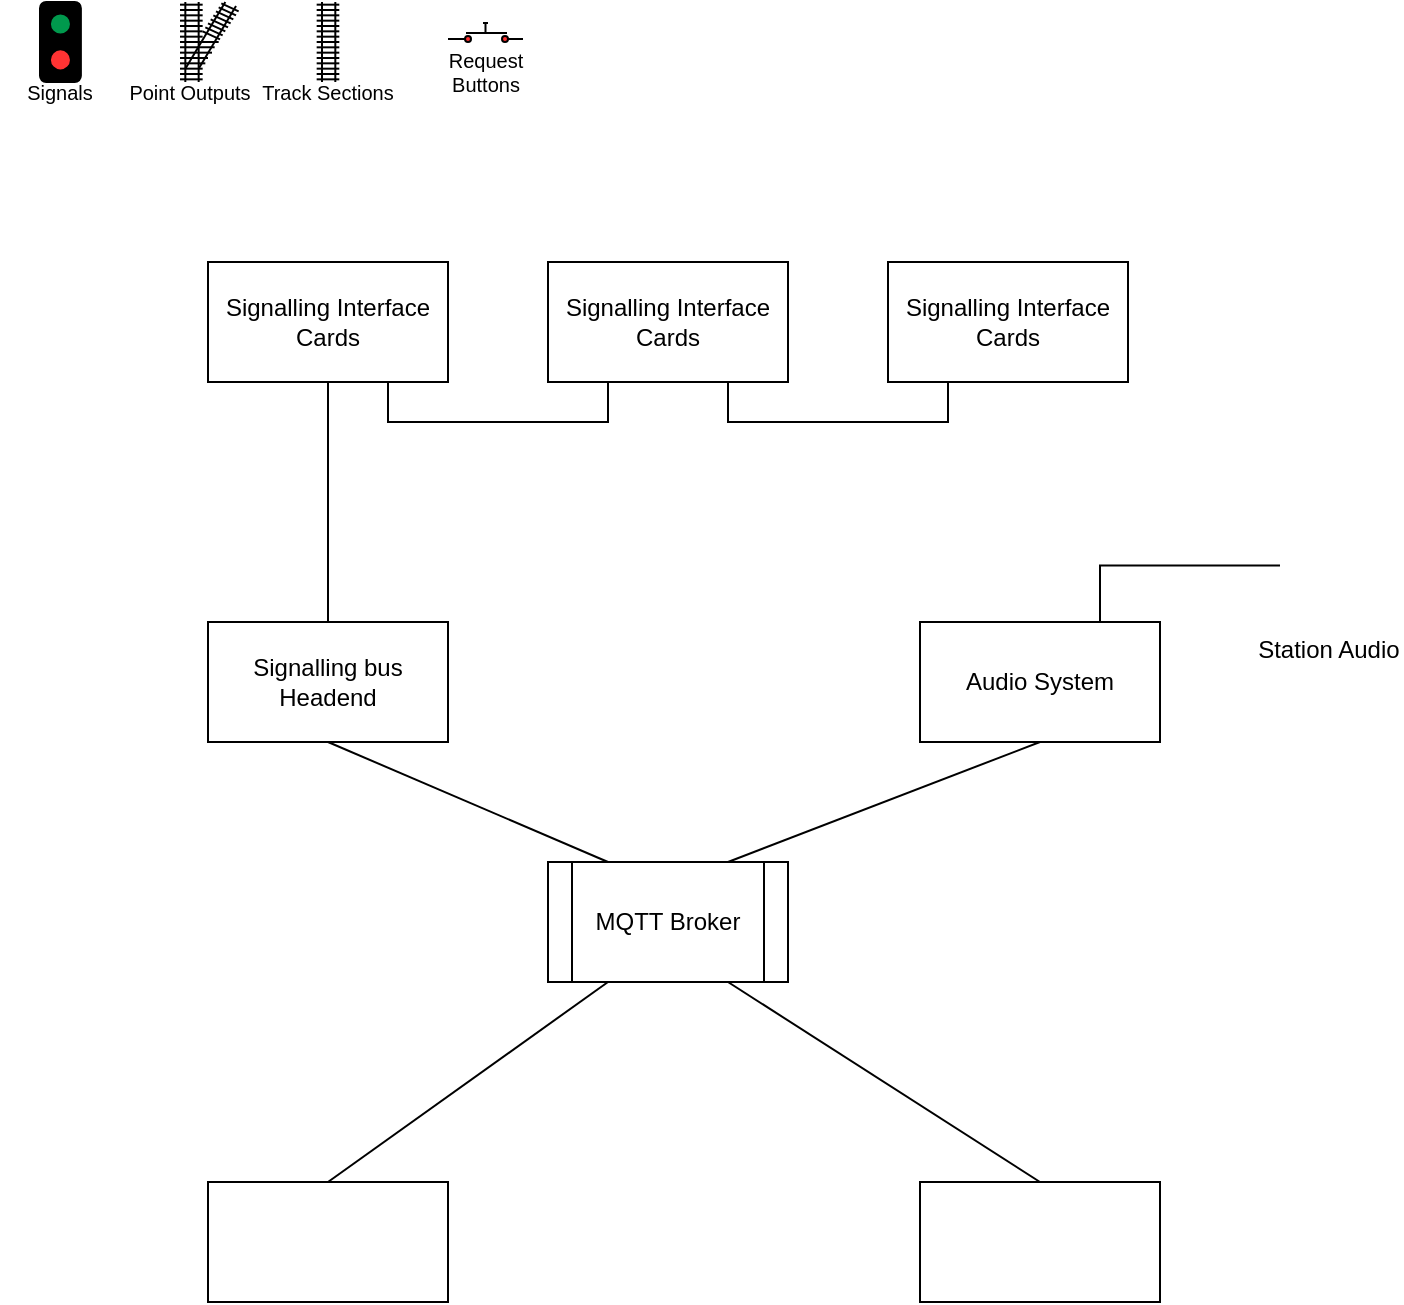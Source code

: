 <mxfile compressed="false" version="15.4.0" type="device">
  <diagram id="u0NoNDAZtLJZVaC8B9Zt" name="Page-1">
    <mxGraphModel dx="569" dy="329" grid="1" gridSize="10" guides="1" tooltips="1" connect="1" arrows="1" fold="1" page="1" pageScale="1" pageWidth="827" pageHeight="1169" math="0" shadow="0">
      <root>
        <mxCell id="0" />
        <mxCell id="1" parent="0" />
        <mxCell id="zQPiYZQCbx5LCkcMq4u2-5" style="edgeStyle=orthogonalEdgeStyle;rounded=0;orthogonalLoop=1;jettySize=auto;html=1;exitX=0.5;exitY=1;exitDx=0;exitDy=0;entryX=0.5;entryY=0;entryDx=0;entryDy=0;endArrow=none;endFill=0;" edge="1" parent="1" source="zQPiYZQCbx5LCkcMq4u2-1" target="zQPiYZQCbx5LCkcMq4u2-4">
          <mxGeometry relative="1" as="geometry" />
        </mxCell>
        <mxCell id="zQPiYZQCbx5LCkcMq4u2-8" style="edgeStyle=orthogonalEdgeStyle;rounded=0;orthogonalLoop=1;jettySize=auto;html=1;exitX=0.75;exitY=1;exitDx=0;exitDy=0;entryX=0.25;entryY=1;entryDx=0;entryDy=0;endArrow=none;endFill=0;" edge="1" parent="1" source="zQPiYZQCbx5LCkcMq4u2-1" target="zQPiYZQCbx5LCkcMq4u2-2">
          <mxGeometry relative="1" as="geometry" />
        </mxCell>
        <mxCell id="zQPiYZQCbx5LCkcMq4u2-1" value="Signalling Interface&lt;br&gt;Cards" style="rounded=0;whiteSpace=wrap;html=1;" vertex="1" parent="1">
          <mxGeometry x="184" y="170" width="120" height="60" as="geometry" />
        </mxCell>
        <mxCell id="zQPiYZQCbx5LCkcMq4u2-9" style="edgeStyle=orthogonalEdgeStyle;rounded=0;orthogonalLoop=1;jettySize=auto;html=1;exitX=0.75;exitY=1;exitDx=0;exitDy=0;entryX=0.25;entryY=1;entryDx=0;entryDy=0;endArrow=none;endFill=0;" edge="1" parent="1" source="zQPiYZQCbx5LCkcMq4u2-2" target="zQPiYZQCbx5LCkcMq4u2-3">
          <mxGeometry relative="1" as="geometry" />
        </mxCell>
        <mxCell id="zQPiYZQCbx5LCkcMq4u2-2" value="Signalling Interface&lt;br&gt;Cards" style="rounded=0;whiteSpace=wrap;html=1;" vertex="1" parent="1">
          <mxGeometry x="354" y="170" width="120" height="60" as="geometry" />
        </mxCell>
        <mxCell id="zQPiYZQCbx5LCkcMq4u2-3" value="Signalling Interface&lt;br&gt;Cards" style="rounded=0;whiteSpace=wrap;html=1;" vertex="1" parent="1">
          <mxGeometry x="524" y="170" width="120" height="60" as="geometry" />
        </mxCell>
        <mxCell id="zQPiYZQCbx5LCkcMq4u2-4" value="Signalling bus&lt;br&gt;Headend" style="rounded=0;whiteSpace=wrap;html=1;" vertex="1" parent="1">
          <mxGeometry x="184" y="350" width="120" height="60" as="geometry" />
        </mxCell>
        <mxCell id="zQPiYZQCbx5LCkcMq4u2-10" value="" style="rounded=0;whiteSpace=wrap;html=1;" vertex="1" parent="1">
          <mxGeometry x="184" y="630" width="120" height="60" as="geometry" />
        </mxCell>
        <mxCell id="zQPiYZQCbx5LCkcMq4u2-14" style="rounded=0;orthogonalLoop=1;jettySize=auto;html=1;exitX=0.25;exitY=1;exitDx=0;exitDy=0;entryX=0.5;entryY=0;entryDx=0;entryDy=0;endArrow=none;endFill=0;" edge="1" parent="1" source="zQPiYZQCbx5LCkcMq4u2-12" target="zQPiYZQCbx5LCkcMq4u2-10">
          <mxGeometry relative="1" as="geometry" />
        </mxCell>
        <mxCell id="zQPiYZQCbx5LCkcMq4u2-15" style="rounded=0;orthogonalLoop=1;jettySize=auto;html=1;exitX=0.25;exitY=0;exitDx=0;exitDy=0;entryX=0.5;entryY=1;entryDx=0;entryDy=0;endArrow=none;endFill=0;" edge="1" parent="1" source="zQPiYZQCbx5LCkcMq4u2-12" target="zQPiYZQCbx5LCkcMq4u2-4">
          <mxGeometry relative="1" as="geometry" />
        </mxCell>
        <mxCell id="zQPiYZQCbx5LCkcMq4u2-16" style="rounded=0;orthogonalLoop=1;jettySize=auto;html=1;exitX=0.75;exitY=1;exitDx=0;exitDy=0;entryX=0.5;entryY=0;entryDx=0;entryDy=0;endArrow=none;endFill=0;" edge="1" parent="1" source="zQPiYZQCbx5LCkcMq4u2-12" target="zQPiYZQCbx5LCkcMq4u2-13">
          <mxGeometry relative="1" as="geometry" />
        </mxCell>
        <mxCell id="zQPiYZQCbx5LCkcMq4u2-18" style="rounded=0;orthogonalLoop=1;jettySize=auto;html=1;exitX=0.75;exitY=0;exitDx=0;exitDy=0;entryX=0.5;entryY=1;entryDx=0;entryDy=0;endArrow=none;endFill=0;" edge="1" parent="1" source="zQPiYZQCbx5LCkcMq4u2-12" target="zQPiYZQCbx5LCkcMq4u2-17">
          <mxGeometry relative="1" as="geometry" />
        </mxCell>
        <mxCell id="zQPiYZQCbx5LCkcMq4u2-12" value="MQTT Broker" style="shape=process;whiteSpace=wrap;html=1;backgroundOutline=1;" vertex="1" parent="1">
          <mxGeometry x="354" y="470" width="120" height="60" as="geometry" />
        </mxCell>
        <mxCell id="zQPiYZQCbx5LCkcMq4u2-13" value="" style="rounded=0;whiteSpace=wrap;html=1;" vertex="1" parent="1">
          <mxGeometry x="540" y="630" width="120" height="60" as="geometry" />
        </mxCell>
        <mxCell id="zQPiYZQCbx5LCkcMq4u2-21" style="edgeStyle=orthogonalEdgeStyle;rounded=0;orthogonalLoop=1;jettySize=auto;html=1;exitX=0.75;exitY=0;exitDx=0;exitDy=0;entryX=0;entryY=0.5;entryDx=0;entryDy=0;endArrow=none;endFill=0;" edge="1" parent="1" source="zQPiYZQCbx5LCkcMq4u2-17" target="zQPiYZQCbx5LCkcMq4u2-20">
          <mxGeometry relative="1" as="geometry" />
        </mxCell>
        <mxCell id="zQPiYZQCbx5LCkcMq4u2-17" value="Audio System" style="rounded=0;whiteSpace=wrap;html=1;" vertex="1" parent="1">
          <mxGeometry x="540" y="350" width="120" height="60" as="geometry" />
        </mxCell>
        <mxCell id="zQPiYZQCbx5LCkcMq4u2-20" value="Station Audio" style="shape=image;verticalLabelPosition=bottom;labelBackgroundColor=#ffffff;verticalAlign=top;aspect=fixed;imageAspect=0;image=https://www.goodfreephotos.com/albums/vector-images/speaker-icon-vector-art.png;" vertex="1" parent="1">
          <mxGeometry x="720" y="293.62" width="48.88" height="56.38" as="geometry" />
        </mxCell>
        <mxCell id="zQPiYZQCbx5LCkcMq4u2-25" value="" style="group" vertex="1" connectable="0" parent="1">
          <mxGeometry x="100" y="40" width="20.44" height="40" as="geometry" />
        </mxCell>
        <mxCell id="zQPiYZQCbx5LCkcMq4u2-22" value="" style="rounded=1;whiteSpace=wrap;html=1;fillColor=#000000;" vertex="1" parent="zQPiYZQCbx5LCkcMq4u2-25">
          <mxGeometry width="20.44" height="40" as="geometry" />
        </mxCell>
        <mxCell id="zQPiYZQCbx5LCkcMq4u2-23" value="" style="ellipse;whiteSpace=wrap;html=1;aspect=fixed;fillColor=#00994D;" vertex="1" parent="zQPiYZQCbx5LCkcMq4u2-25">
          <mxGeometry x="4.959" y="5.789" width="10.524" height="10.524" as="geometry" />
        </mxCell>
        <mxCell id="zQPiYZQCbx5LCkcMq4u2-24" value="" style="ellipse;whiteSpace=wrap;html=1;aspect=fixed;fillColor=#FF3333;" vertex="1" parent="zQPiYZQCbx5LCkcMq4u2-25">
          <mxGeometry x="4.959" y="23.684" width="10.524" height="10.524" as="geometry" />
        </mxCell>
        <mxCell id="zQPiYZQCbx5LCkcMq4u2-69" value="" style="group" vertex="1" connectable="0" parent="1">
          <mxGeometry x="170.0" y="40" width="29.33" height="40" as="geometry" />
        </mxCell>
        <mxCell id="zQPiYZQCbx5LCkcMq4u2-33" value="" style="endArrow=none;html=1;rounded=1;strokeColor=default;" edge="1" parent="zQPiYZQCbx5LCkcMq4u2-69">
          <mxGeometry width="50" height="50" relative="1" as="geometry">
            <mxPoint x="2.666" y="40" as="sourcePoint" />
            <mxPoint x="2.666" as="targetPoint" />
          </mxGeometry>
        </mxCell>
        <mxCell id="zQPiYZQCbx5LCkcMq4u2-34" value="" style="endArrow=none;html=1;rounded=1;strokeColor=default;" edge="1" parent="zQPiYZQCbx5LCkcMq4u2-69">
          <mxGeometry width="50" height="50" relative="1" as="geometry">
            <mxPoint x="9.332" y="40" as="sourcePoint" />
            <mxPoint x="9.332" as="targetPoint" />
          </mxGeometry>
        </mxCell>
        <mxCell id="zQPiYZQCbx5LCkcMq4u2-35" value="" style="endArrow=none;html=1;rounded=1;strokeColor=default;" edge="1" parent="zQPiYZQCbx5LCkcMq4u2-69">
          <mxGeometry width="50" height="50" relative="1" as="geometry">
            <mxPoint x="9.332" y="33.333" as="sourcePoint" />
            <mxPoint x="27.997" y="2" as="targetPoint" />
          </mxGeometry>
        </mxCell>
        <mxCell id="zQPiYZQCbx5LCkcMq4u2-36" value="" style="endArrow=none;html=1;rounded=1;strokeColor=default;" edge="1" parent="zQPiYZQCbx5LCkcMq4u2-69">
          <mxGeometry width="50" height="50" relative="1" as="geometry">
            <mxPoint x="2.666" y="33.333" as="sourcePoint" />
            <mxPoint x="22.664" as="targetPoint" />
          </mxGeometry>
        </mxCell>
        <mxCell id="zQPiYZQCbx5LCkcMq4u2-37" value="" style="endArrow=none;html=1;rounded=1;strokeColor=default;" edge="1" parent="zQPiYZQCbx5LCkcMq4u2-69">
          <mxGeometry width="50" height="50" relative="1" as="geometry">
            <mxPoint y="38.667" as="sourcePoint" />
            <mxPoint x="11.332" y="38.667" as="targetPoint" />
          </mxGeometry>
        </mxCell>
        <mxCell id="zQPiYZQCbx5LCkcMq4u2-38" value="" style="endArrow=none;html=1;rounded=1;strokeColor=default;" edge="1" parent="zQPiYZQCbx5LCkcMq4u2-69">
          <mxGeometry width="50" height="50" relative="1" as="geometry">
            <mxPoint y="36" as="sourcePoint" />
            <mxPoint x="11.332" y="36" as="targetPoint" />
          </mxGeometry>
        </mxCell>
        <mxCell id="zQPiYZQCbx5LCkcMq4u2-39" value="" style="endArrow=none;html=1;rounded=1;strokeColor=default;" edge="1" parent="zQPiYZQCbx5LCkcMq4u2-69">
          <mxGeometry width="50" height="50" relative="1" as="geometry">
            <mxPoint y="33.333" as="sourcePoint" />
            <mxPoint x="11.332" y="33.333" as="targetPoint" />
          </mxGeometry>
        </mxCell>
        <mxCell id="zQPiYZQCbx5LCkcMq4u2-40" value="" style="endArrow=none;html=1;rounded=1;strokeColor=default;" edge="1" parent="zQPiYZQCbx5LCkcMq4u2-69">
          <mxGeometry width="50" height="50" relative="1" as="geometry">
            <mxPoint y="30.667" as="sourcePoint" />
            <mxPoint x="12.665" y="30.667" as="targetPoint" />
          </mxGeometry>
        </mxCell>
        <mxCell id="zQPiYZQCbx5LCkcMq4u2-41" value="" style="endArrow=none;html=1;rounded=1;strokeColor=default;" edge="1" parent="zQPiYZQCbx5LCkcMq4u2-69">
          <mxGeometry width="50" height="50" relative="1" as="geometry">
            <mxPoint y="28" as="sourcePoint" />
            <mxPoint x="13.998" y="28" as="targetPoint" />
          </mxGeometry>
        </mxCell>
        <mxCell id="zQPiYZQCbx5LCkcMq4u2-42" value="" style="endArrow=none;html=1;rounded=1;strokeColor=default;" edge="1" parent="zQPiYZQCbx5LCkcMq4u2-69">
          <mxGeometry width="50" height="50" relative="1" as="geometry">
            <mxPoint y="25.333" as="sourcePoint" />
            <mxPoint x="15.998" y="25.333" as="targetPoint" />
          </mxGeometry>
        </mxCell>
        <mxCell id="zQPiYZQCbx5LCkcMq4u2-43" value="" style="endArrow=none;html=1;rounded=1;strokeColor=default;" edge="1" parent="zQPiYZQCbx5LCkcMq4u2-69">
          <mxGeometry width="50" height="50" relative="1" as="geometry">
            <mxPoint y="22.667" as="sourcePoint" />
            <mxPoint x="17.331" y="22.667" as="targetPoint" />
          </mxGeometry>
        </mxCell>
        <mxCell id="zQPiYZQCbx5LCkcMq4u2-44" value="" style="endArrow=none;html=1;rounded=1;strokeColor=default;" edge="1" parent="zQPiYZQCbx5LCkcMq4u2-69">
          <mxGeometry width="50" height="50" relative="1" as="geometry">
            <mxPoint y="20" as="sourcePoint" />
            <mxPoint x="19.331" y="20" as="targetPoint" />
          </mxGeometry>
        </mxCell>
        <mxCell id="zQPiYZQCbx5LCkcMq4u2-45" value="" style="endArrow=none;html=1;rounded=1;strokeColor=default;" edge="1" parent="zQPiYZQCbx5LCkcMq4u2-69">
          <mxGeometry width="50" height="50" relative="1" as="geometry">
            <mxPoint y="17.333" as="sourcePoint" />
            <mxPoint x="11.332" y="17.333" as="targetPoint" />
          </mxGeometry>
        </mxCell>
        <mxCell id="zQPiYZQCbx5LCkcMq4u2-46" value="" style="endArrow=none;html=1;rounded=1;strokeColor=default;" edge="1" parent="zQPiYZQCbx5LCkcMq4u2-69">
          <mxGeometry width="50" height="50" relative="1" as="geometry">
            <mxPoint y="14.667" as="sourcePoint" />
            <mxPoint x="11.332" y="14.667" as="targetPoint" />
          </mxGeometry>
        </mxCell>
        <mxCell id="zQPiYZQCbx5LCkcMq4u2-47" value="" style="endArrow=none;html=1;rounded=1;strokeColor=default;" edge="1" parent="zQPiYZQCbx5LCkcMq4u2-69">
          <mxGeometry width="50" height="50" relative="1" as="geometry">
            <mxPoint y="12" as="sourcePoint" />
            <mxPoint x="11.332" y="12" as="targetPoint" />
          </mxGeometry>
        </mxCell>
        <mxCell id="zQPiYZQCbx5LCkcMq4u2-48" value="" style="endArrow=none;html=1;rounded=1;strokeColor=default;" edge="1" parent="zQPiYZQCbx5LCkcMq4u2-69">
          <mxGeometry width="50" height="50" relative="1" as="geometry">
            <mxPoint y="9.333" as="sourcePoint" />
            <mxPoint x="11.332" y="9.333" as="targetPoint" />
          </mxGeometry>
        </mxCell>
        <mxCell id="zQPiYZQCbx5LCkcMq4u2-49" value="" style="endArrow=none;html=1;rounded=1;strokeColor=default;" edge="1" parent="zQPiYZQCbx5LCkcMq4u2-69">
          <mxGeometry width="50" height="50" relative="1" as="geometry">
            <mxPoint y="6.667" as="sourcePoint" />
            <mxPoint x="11.332" y="6.667" as="targetPoint" />
          </mxGeometry>
        </mxCell>
        <mxCell id="zQPiYZQCbx5LCkcMq4u2-50" value="" style="endArrow=none;html=1;rounded=1;strokeColor=default;" edge="1" parent="zQPiYZQCbx5LCkcMq4u2-69">
          <mxGeometry width="50" height="50" relative="1" as="geometry">
            <mxPoint y="4" as="sourcePoint" />
            <mxPoint x="11.332" y="4" as="targetPoint" />
          </mxGeometry>
        </mxCell>
        <mxCell id="zQPiYZQCbx5LCkcMq4u2-51" value="" style="endArrow=none;html=1;rounded=1;strokeColor=default;" edge="1" parent="zQPiYZQCbx5LCkcMq4u2-69">
          <mxGeometry width="50" height="50" relative="1" as="geometry">
            <mxPoint y="1.333" as="sourcePoint" />
            <mxPoint x="11.332" y="1.333" as="targetPoint" />
          </mxGeometry>
        </mxCell>
        <mxCell id="zQPiYZQCbx5LCkcMq4u2-61" value="" style="endArrow=none;html=1;rounded=1;strokeColor=default;" edge="1" parent="zQPiYZQCbx5LCkcMq4u2-69">
          <mxGeometry width="50" height="50" relative="1" as="geometry">
            <mxPoint x="11.332" y="14.667" as="sourcePoint" />
            <mxPoint x="19.998" y="18.667" as="targetPoint" />
          </mxGeometry>
        </mxCell>
        <mxCell id="zQPiYZQCbx5LCkcMq4u2-62" value="" style="endArrow=none;html=1;rounded=1;strokeColor=default;" edge="1" parent="zQPiYZQCbx5LCkcMq4u2-69">
          <mxGeometry width="50" height="50" relative="1" as="geometry">
            <mxPoint x="12.665" y="12.667" as="sourcePoint" />
            <mxPoint x="21.331" y="16.667" as="targetPoint" />
          </mxGeometry>
        </mxCell>
        <mxCell id="zQPiYZQCbx5LCkcMq4u2-63" value="" style="endArrow=none;html=1;rounded=1;strokeColor=default;" edge="1" parent="zQPiYZQCbx5LCkcMq4u2-69">
          <mxGeometry width="50" height="50" relative="1" as="geometry">
            <mxPoint x="13.998" y="10.667" as="sourcePoint" />
            <mxPoint x="22.664" y="14.667" as="targetPoint" />
          </mxGeometry>
        </mxCell>
        <mxCell id="zQPiYZQCbx5LCkcMq4u2-64" value="" style="endArrow=none;html=1;rounded=1;strokeColor=default;" edge="1" parent="zQPiYZQCbx5LCkcMq4u2-69">
          <mxGeometry width="50" height="50" relative="1" as="geometry">
            <mxPoint x="15.332" y="8.667" as="sourcePoint" />
            <mxPoint x="23.997" y="12.667" as="targetPoint" />
          </mxGeometry>
        </mxCell>
        <mxCell id="zQPiYZQCbx5LCkcMq4u2-65" value="" style="endArrow=none;html=1;rounded=1;strokeColor=default;" edge="1" parent="zQPiYZQCbx5LCkcMq4u2-69">
          <mxGeometry width="50" height="50" relative="1" as="geometry">
            <mxPoint x="16.665" y="6.667" as="sourcePoint" />
            <mxPoint x="25.33" y="10.667" as="targetPoint" />
          </mxGeometry>
        </mxCell>
        <mxCell id="zQPiYZQCbx5LCkcMq4u2-66" value="" style="endArrow=none;html=1;rounded=1;strokeColor=default;" edge="1" parent="zQPiYZQCbx5LCkcMq4u2-69">
          <mxGeometry width="50" height="50" relative="1" as="geometry">
            <mxPoint x="17.998" y="4.667" as="sourcePoint" />
            <mxPoint x="26.664" y="8.667" as="targetPoint" />
          </mxGeometry>
        </mxCell>
        <mxCell id="zQPiYZQCbx5LCkcMq4u2-67" value="" style="endArrow=none;html=1;rounded=1;strokeColor=default;" edge="1" parent="zQPiYZQCbx5LCkcMq4u2-69">
          <mxGeometry width="50" height="50" relative="1" as="geometry">
            <mxPoint x="19.331" y="2.667" as="sourcePoint" />
            <mxPoint x="27.997" y="6.667" as="targetPoint" />
          </mxGeometry>
        </mxCell>
        <mxCell id="zQPiYZQCbx5LCkcMq4u2-68" value="" style="endArrow=none;html=1;rounded=1;strokeColor=default;" edge="1" parent="zQPiYZQCbx5LCkcMq4u2-69">
          <mxGeometry width="50" height="50" relative="1" as="geometry">
            <mxPoint x="20.664" y="0.667" as="sourcePoint" />
            <mxPoint x="29.33" y="4.667" as="targetPoint" />
          </mxGeometry>
        </mxCell>
        <mxCell id="zQPiYZQCbx5LCkcMq4u2-103" value="" style="group" vertex="1" connectable="0" parent="1">
          <mxGeometry x="238.33" y="40" width="11.332" height="40" as="geometry" />
        </mxCell>
        <mxCell id="zQPiYZQCbx5LCkcMq4u2-71" value="" style="endArrow=none;html=1;rounded=1;strokeColor=default;" edge="1" parent="zQPiYZQCbx5LCkcMq4u2-103">
          <mxGeometry x="1.421e-14" width="50" height="50" as="geometry">
            <mxPoint x="2.666" y="40" as="sourcePoint" />
            <mxPoint x="2.666" as="targetPoint" />
          </mxGeometry>
        </mxCell>
        <mxCell id="zQPiYZQCbx5LCkcMq4u2-72" value="" style="endArrow=none;html=1;rounded=1;strokeColor=default;" edge="1" parent="zQPiYZQCbx5LCkcMq4u2-103">
          <mxGeometry x="1.421e-14" width="50" height="50" as="geometry">
            <mxPoint x="9.332" y="40" as="sourcePoint" />
            <mxPoint x="9.332" as="targetPoint" />
          </mxGeometry>
        </mxCell>
        <mxCell id="zQPiYZQCbx5LCkcMq4u2-75" value="" style="endArrow=none;html=1;rounded=1;strokeColor=default;" edge="1" parent="zQPiYZQCbx5LCkcMq4u2-103">
          <mxGeometry x="1.421e-14" width="50" height="50" as="geometry">
            <mxPoint x="1.421e-14" y="38.667" as="sourcePoint" />
            <mxPoint x="11.332" y="38.667" as="targetPoint" />
          </mxGeometry>
        </mxCell>
        <mxCell id="zQPiYZQCbx5LCkcMq4u2-76" value="" style="endArrow=none;html=1;rounded=1;strokeColor=default;" edge="1" parent="zQPiYZQCbx5LCkcMq4u2-103">
          <mxGeometry x="1.421e-14" width="50" height="50" as="geometry">
            <mxPoint x="1.421e-14" y="36" as="sourcePoint" />
            <mxPoint x="11.332" y="36" as="targetPoint" />
          </mxGeometry>
        </mxCell>
        <mxCell id="zQPiYZQCbx5LCkcMq4u2-77" value="" style="endArrow=none;html=1;rounded=1;strokeColor=default;" edge="1" parent="zQPiYZQCbx5LCkcMq4u2-103">
          <mxGeometry x="1.421e-14" width="50" height="50" as="geometry">
            <mxPoint x="1.421e-14" y="33.333" as="sourcePoint" />
            <mxPoint x="11.332" y="33.333" as="targetPoint" />
          </mxGeometry>
        </mxCell>
        <mxCell id="zQPiYZQCbx5LCkcMq4u2-83" value="" style="endArrow=none;html=1;rounded=1;strokeColor=default;" edge="1" parent="zQPiYZQCbx5LCkcMq4u2-103">
          <mxGeometry x="1.421e-14" width="50" height="50" as="geometry">
            <mxPoint x="1.421e-14" y="17.333" as="sourcePoint" />
            <mxPoint x="11.332" y="17.333" as="targetPoint" />
          </mxGeometry>
        </mxCell>
        <mxCell id="zQPiYZQCbx5LCkcMq4u2-84" value="" style="endArrow=none;html=1;rounded=1;strokeColor=default;" edge="1" parent="zQPiYZQCbx5LCkcMq4u2-103">
          <mxGeometry x="1.421e-14" width="50" height="50" as="geometry">
            <mxPoint x="1.421e-14" y="14.667" as="sourcePoint" />
            <mxPoint x="11.332" y="14.667" as="targetPoint" />
          </mxGeometry>
        </mxCell>
        <mxCell id="zQPiYZQCbx5LCkcMq4u2-85" value="" style="endArrow=none;html=1;rounded=1;strokeColor=default;" edge="1" parent="zQPiYZQCbx5LCkcMq4u2-103">
          <mxGeometry x="1.421e-14" width="50" height="50" as="geometry">
            <mxPoint x="1.421e-14" y="12" as="sourcePoint" />
            <mxPoint x="11.332" y="12" as="targetPoint" />
          </mxGeometry>
        </mxCell>
        <mxCell id="zQPiYZQCbx5LCkcMq4u2-86" value="" style="endArrow=none;html=1;rounded=1;strokeColor=default;" edge="1" parent="zQPiYZQCbx5LCkcMq4u2-103">
          <mxGeometry x="1.421e-14" width="50" height="50" as="geometry">
            <mxPoint x="1.421e-14" y="9.333" as="sourcePoint" />
            <mxPoint x="11.332" y="9.333" as="targetPoint" />
          </mxGeometry>
        </mxCell>
        <mxCell id="zQPiYZQCbx5LCkcMq4u2-87" value="" style="endArrow=none;html=1;rounded=1;strokeColor=default;" edge="1" parent="zQPiYZQCbx5LCkcMq4u2-103">
          <mxGeometry x="1.421e-14" width="50" height="50" as="geometry">
            <mxPoint x="1.421e-14" y="6.667" as="sourcePoint" />
            <mxPoint x="11.332" y="6.667" as="targetPoint" />
          </mxGeometry>
        </mxCell>
        <mxCell id="zQPiYZQCbx5LCkcMq4u2-88" value="" style="endArrow=none;html=1;rounded=1;strokeColor=default;" edge="1" parent="zQPiYZQCbx5LCkcMq4u2-103">
          <mxGeometry x="1.421e-14" width="50" height="50" as="geometry">
            <mxPoint x="1.421e-14" y="4" as="sourcePoint" />
            <mxPoint x="11.332" y="4" as="targetPoint" />
          </mxGeometry>
        </mxCell>
        <mxCell id="zQPiYZQCbx5LCkcMq4u2-89" value="" style="endArrow=none;html=1;rounded=1;strokeColor=default;" edge="1" parent="zQPiYZQCbx5LCkcMq4u2-103">
          <mxGeometry x="1.421e-14" width="50" height="50" as="geometry">
            <mxPoint x="1.421e-14" y="1.333" as="sourcePoint" />
            <mxPoint x="11.332" y="1.333" as="targetPoint" />
          </mxGeometry>
        </mxCell>
        <mxCell id="zQPiYZQCbx5LCkcMq4u2-98" value="" style="endArrow=none;html=1;rounded=1;strokeColor=default;" edge="1" parent="zQPiYZQCbx5LCkcMq4u2-103">
          <mxGeometry x="1.421e-14" y="13.33" width="50" height="50" as="geometry">
            <mxPoint y="30.663" as="sourcePoint" />
            <mxPoint x="11.332" y="30.663" as="targetPoint" />
          </mxGeometry>
        </mxCell>
        <mxCell id="zQPiYZQCbx5LCkcMq4u2-99" value="" style="endArrow=none;html=1;rounded=1;strokeColor=default;" edge="1" parent="zQPiYZQCbx5LCkcMq4u2-103">
          <mxGeometry x="1.421e-14" y="13.33" width="50" height="50" as="geometry">
            <mxPoint y="27.997" as="sourcePoint" />
            <mxPoint x="11.332" y="27.997" as="targetPoint" />
          </mxGeometry>
        </mxCell>
        <mxCell id="zQPiYZQCbx5LCkcMq4u2-100" value="" style="endArrow=none;html=1;rounded=1;strokeColor=default;" edge="1" parent="zQPiYZQCbx5LCkcMq4u2-103">
          <mxGeometry x="1.421e-14" y="13.33" width="50" height="50" as="geometry">
            <mxPoint y="25.33" as="sourcePoint" />
            <mxPoint x="11.332" y="25.33" as="targetPoint" />
          </mxGeometry>
        </mxCell>
        <mxCell id="zQPiYZQCbx5LCkcMq4u2-101" value="" style="endArrow=none;html=1;rounded=1;strokeColor=default;" edge="1" parent="zQPiYZQCbx5LCkcMq4u2-103">
          <mxGeometry x="1.421e-14" y="13.33" width="50" height="50" as="geometry">
            <mxPoint y="22.663" as="sourcePoint" />
            <mxPoint x="11.332" y="22.663" as="targetPoint" />
          </mxGeometry>
        </mxCell>
        <mxCell id="zQPiYZQCbx5LCkcMq4u2-102" value="" style="endArrow=none;html=1;rounded=1;strokeColor=default;" edge="1" parent="zQPiYZQCbx5LCkcMq4u2-103">
          <mxGeometry x="1.421e-14" y="13.33" width="50" height="50" as="geometry">
            <mxPoint y="19.997" as="sourcePoint" />
            <mxPoint x="11.332" y="19.997" as="targetPoint" />
          </mxGeometry>
        </mxCell>
        <mxCell id="zQPiYZQCbx5LCkcMq4u2-104" value="Signals" style="text;html=1;strokeColor=none;fillColor=none;align=center;verticalAlign=middle;whiteSpace=wrap;rounded=0;fontSize=10;" vertex="1" parent="1">
          <mxGeometry x="80.22" y="80" width="60" height="10" as="geometry" />
        </mxCell>
        <mxCell id="zQPiYZQCbx5LCkcMq4u2-105" value="Point Outputs" style="text;html=1;strokeColor=none;fillColor=none;align=center;verticalAlign=middle;whiteSpace=wrap;rounded=0;fontSize=10;" vertex="1" parent="1">
          <mxGeometry x="130" y="80" width="90" height="10" as="geometry" />
        </mxCell>
        <mxCell id="zQPiYZQCbx5LCkcMq4u2-106" value="Track Sections" style="text;html=1;strokeColor=none;fillColor=none;align=center;verticalAlign=middle;whiteSpace=wrap;rounded=0;fontSize=10;" vertex="1" parent="1">
          <mxGeometry x="199" y="80" width="90" height="10" as="geometry" />
        </mxCell>
        <mxCell id="zQPiYZQCbx5LCkcMq4u2-108" value="" style="pointerEvents=1;verticalLabelPosition=bottom;shadow=0;dashed=0;align=center;html=1;verticalAlign=top;shape=mxgraph.electrical.electro-mechanical.push_switch_no;fontSize=10;fillColor=#FF3333;" vertex="1" parent="1">
          <mxGeometry x="304" y="50.5" width="37.5" height="9.5" as="geometry" />
        </mxCell>
        <mxCell id="zQPiYZQCbx5LCkcMq4u2-109" value="Request&lt;br&gt;Buttons" style="text;html=1;strokeColor=none;fillColor=none;align=center;verticalAlign=middle;whiteSpace=wrap;rounded=0;fontSize=10;" vertex="1" parent="1">
          <mxGeometry x="277.75" y="70" width="90" height="10" as="geometry" />
        </mxCell>
      </root>
    </mxGraphModel>
  </diagram>
</mxfile>
